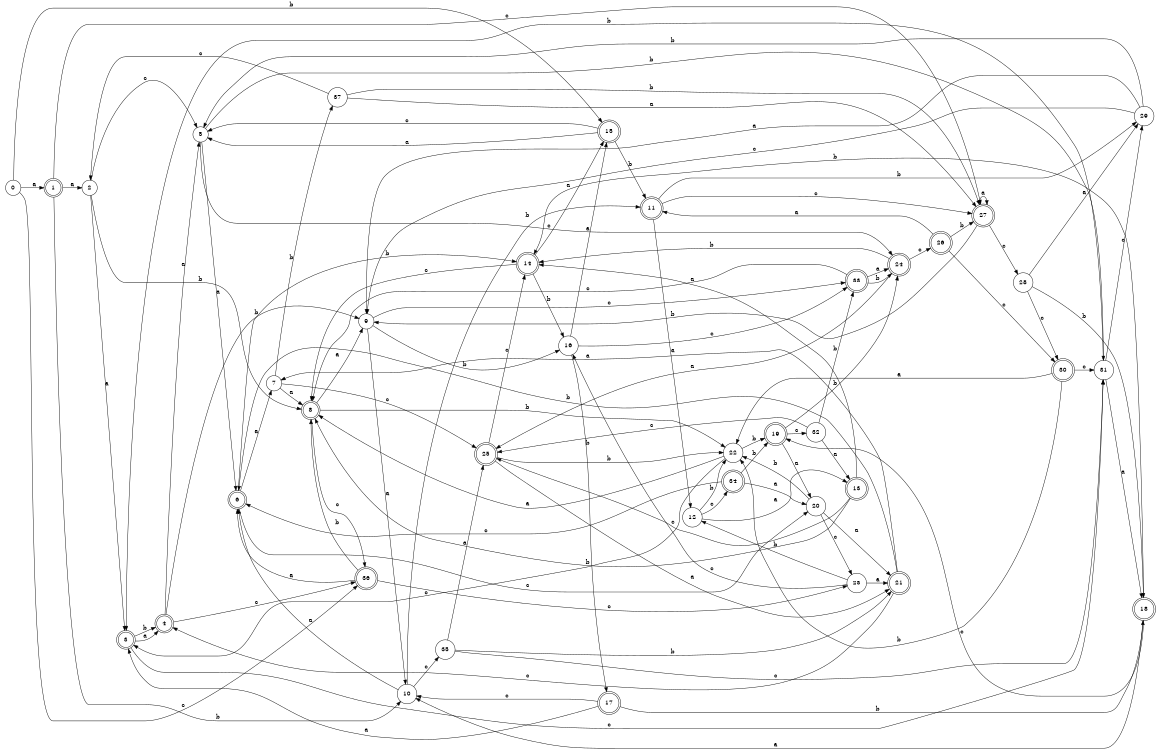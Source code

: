 digraph n31_3 {
__start0 [label="" shape="none"];

rankdir=LR;
size="8,5";

s0 [style="filled", color="black", fillcolor="white" shape="circle", label="0"];
s1 [style="rounded,filled", color="black", fillcolor="white" shape="doublecircle", label="1"];
s2 [style="filled", color="black", fillcolor="white" shape="circle", label="2"];
s3 [style="rounded,filled", color="black", fillcolor="white" shape="doublecircle", label="3"];
s4 [style="rounded,filled", color="black", fillcolor="white" shape="doublecircle", label="4"];
s5 [style="filled", color="black", fillcolor="white" shape="circle", label="5"];
s6 [style="rounded,filled", color="black", fillcolor="white" shape="doublecircle", label="6"];
s7 [style="filled", color="black", fillcolor="white" shape="circle", label="7"];
s8 [style="rounded,filled", color="black", fillcolor="white" shape="doublecircle", label="8"];
s9 [style="filled", color="black", fillcolor="white" shape="circle", label="9"];
s10 [style="filled", color="black", fillcolor="white" shape="circle", label="10"];
s11 [style="rounded,filled", color="black", fillcolor="white" shape="doublecircle", label="11"];
s12 [style="filled", color="black", fillcolor="white" shape="circle", label="12"];
s13 [style="rounded,filled", color="black", fillcolor="white" shape="doublecircle", label="13"];
s14 [style="rounded,filled", color="black", fillcolor="white" shape="doublecircle", label="14"];
s15 [style="rounded,filled", color="black", fillcolor="white" shape="doublecircle", label="15"];
s16 [style="filled", color="black", fillcolor="white" shape="circle", label="16"];
s17 [style="rounded,filled", color="black", fillcolor="white" shape="doublecircle", label="17"];
s18 [style="rounded,filled", color="black", fillcolor="white" shape="doublecircle", label="18"];
s19 [style="rounded,filled", color="black", fillcolor="white" shape="doublecircle", label="19"];
s20 [style="filled", color="black", fillcolor="white" shape="circle", label="20"];
s21 [style="rounded,filled", color="black", fillcolor="white" shape="doublecircle", label="21"];
s22 [style="filled", color="black", fillcolor="white" shape="circle", label="22"];
s23 [style="filled", color="black", fillcolor="white" shape="circle", label="23"];
s24 [style="rounded,filled", color="black", fillcolor="white" shape="doublecircle", label="24"];
s25 [style="rounded,filled", color="black", fillcolor="white" shape="doublecircle", label="25"];
s26 [style="rounded,filled", color="black", fillcolor="white" shape="doublecircle", label="26"];
s27 [style="rounded,filled", color="black", fillcolor="white" shape="doublecircle", label="27"];
s28 [style="filled", color="black", fillcolor="white" shape="circle", label="28"];
s29 [style="filled", color="black", fillcolor="white" shape="circle", label="29"];
s30 [style="rounded,filled", color="black", fillcolor="white" shape="doublecircle", label="30"];
s31 [style="filled", color="black", fillcolor="white" shape="circle", label="31"];
s32 [style="filled", color="black", fillcolor="white" shape="circle", label="32"];
s33 [style="rounded,filled", color="black", fillcolor="white" shape="doublecircle", label="33"];
s34 [style="rounded,filled", color="black", fillcolor="white" shape="doublecircle", label="34"];
s35 [style="filled", color="black", fillcolor="white" shape="circle", label="35"];
s36 [style="rounded,filled", color="black", fillcolor="white" shape="doublecircle", label="36"];
s37 [style="filled", color="black", fillcolor="white" shape="circle", label="37"];
s0 -> s1 [label="a"];
s0 -> s15 [label="b"];
s0 -> s36 [label="c"];
s1 -> s2 [label="a"];
s1 -> s10 [label="b"];
s1 -> s27 [label="c"];
s2 -> s3 [label="a"];
s2 -> s8 [label="b"];
s2 -> s5 [label="c"];
s3 -> s4 [label="a"];
s3 -> s4 [label="b"];
s3 -> s31 [label="c"];
s4 -> s5 [label="a"];
s4 -> s9 [label="b"];
s4 -> s36 [label="c"];
s5 -> s6 [label="a"];
s5 -> s31 [label="b"];
s5 -> s24 [label="c"];
s6 -> s7 [label="a"];
s6 -> s14 [label="b"];
s6 -> s20 [label="c"];
s7 -> s8 [label="a"];
s7 -> s37 [label="b"];
s7 -> s25 [label="c"];
s8 -> s9 [label="a"];
s8 -> s22 [label="b"];
s8 -> s36 [label="c"];
s9 -> s10 [label="a"];
s9 -> s16 [label="b"];
s9 -> s33 [label="c"];
s10 -> s6 [label="a"];
s10 -> s11 [label="b"];
s10 -> s35 [label="c"];
s11 -> s12 [label="a"];
s11 -> s29 [label="b"];
s11 -> s27 [label="c"];
s12 -> s13 [label="a"];
s12 -> s22 [label="b"];
s12 -> s34 [label="c"];
s13 -> s14 [label="a"];
s13 -> s8 [label="b"];
s13 -> s25 [label="c"];
s14 -> s15 [label="a"];
s14 -> s16 [label="b"];
s14 -> s8 [label="c"];
s15 -> s5 [label="a"];
s15 -> s11 [label="b"];
s15 -> s5 [label="c"];
s16 -> s15 [label="a"];
s16 -> s17 [label="b"];
s16 -> s33 [label="c"];
s17 -> s3 [label="a"];
s17 -> s18 [label="b"];
s17 -> s10 [label="c"];
s18 -> s10 [label="a"];
s18 -> s14 [label="b"];
s18 -> s19 [label="c"];
s19 -> s20 [label="a"];
s19 -> s24 [label="b"];
s19 -> s32 [label="c"];
s20 -> s21 [label="a"];
s20 -> s22 [label="b"];
s20 -> s23 [label="c"];
s21 -> s7 [label="a"];
s21 -> s6 [label="b"];
s21 -> s4 [label="c"];
s22 -> s8 [label="a"];
s22 -> s19 [label="b"];
s22 -> s3 [label="c"];
s23 -> s21 [label="a"];
s23 -> s12 [label="b"];
s23 -> s16 [label="c"];
s24 -> s25 [label="a"];
s24 -> s14 [label="b"];
s24 -> s26 [label="c"];
s25 -> s21 [label="a"];
s25 -> s22 [label="b"];
s25 -> s14 [label="c"];
s26 -> s11 [label="a"];
s26 -> s27 [label="b"];
s26 -> s30 [label="c"];
s27 -> s27 [label="a"];
s27 -> s9 [label="b"];
s27 -> s28 [label="c"];
s28 -> s29 [label="a"];
s28 -> s18 [label="b"];
s28 -> s30 [label="c"];
s29 -> s9 [label="a"];
s29 -> s5 [label="b"];
s29 -> s9 [label="c"];
s30 -> s22 [label="a"];
s30 -> s22 [label="b"];
s30 -> s31 [label="c"];
s31 -> s18 [label="a"];
s31 -> s3 [label="b"];
s31 -> s29 [label="c"];
s32 -> s13 [label="a"];
s32 -> s33 [label="b"];
s32 -> s25 [label="c"];
s33 -> s24 [label="a"];
s33 -> s24 [label="b"];
s33 -> s8 [label="c"];
s34 -> s20 [label="a"];
s34 -> s19 [label="b"];
s34 -> s6 [label="c"];
s35 -> s25 [label="a"];
s35 -> s21 [label="b"];
s35 -> s31 [label="c"];
s36 -> s6 [label="a"];
s36 -> s8 [label="b"];
s36 -> s23 [label="c"];
s37 -> s27 [label="a"];
s37 -> s27 [label="b"];
s37 -> s2 [label="c"];

}